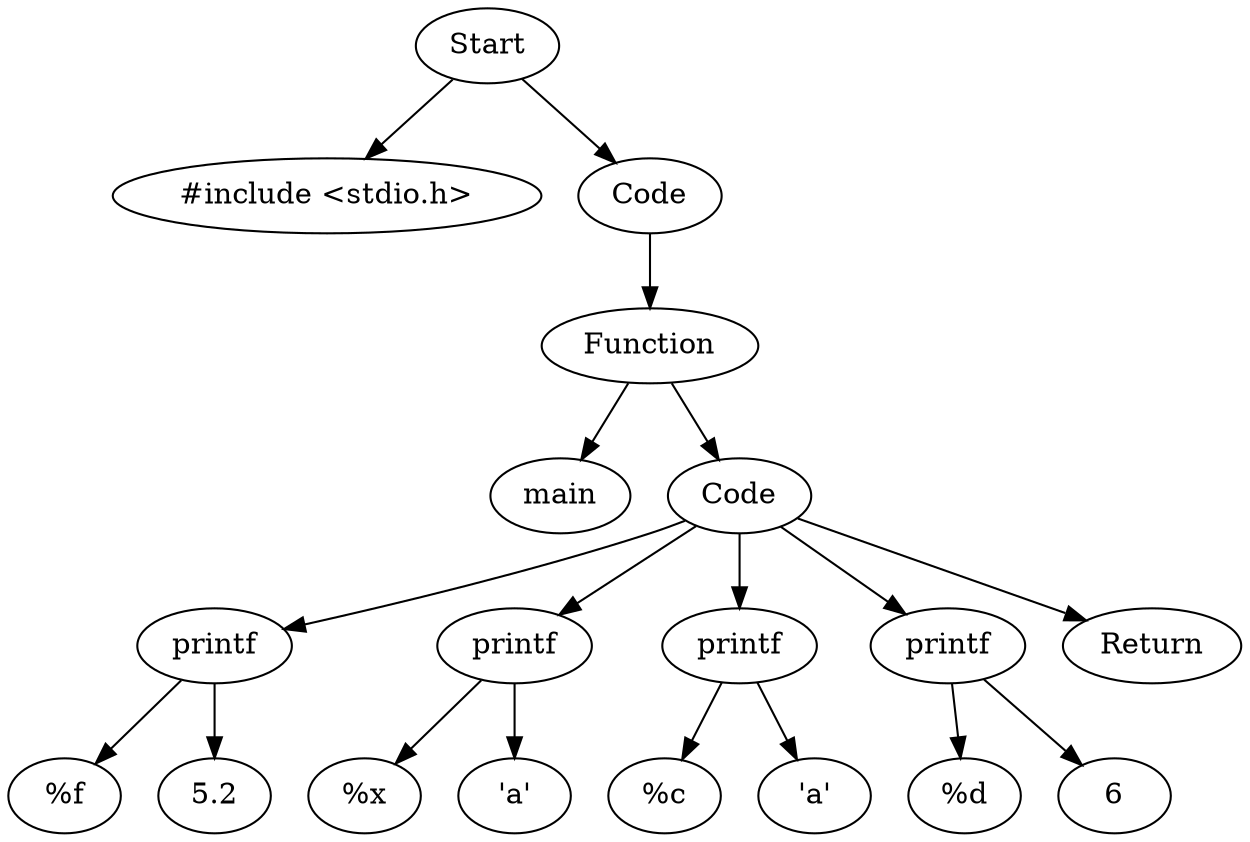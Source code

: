 digraph AST {
  "137867412563680" [label="Start"];
  "137867412563680" -> "137867412559792";
  "137867412563680" -> "137867412564544";
  "137867412559792" [label="#include <stdio.h>"];
  "137867412564544" [label="Code"];
  "137867412564544" -> "137867412558640";
  "137867412558640" [label="Function"];
  "137867412558640" -> "137867412559984";
  "137867412558640" -> "137867412554848";
  "137867412559984" [label="main"];
  "137867412554848" [label="Code"];
  "137867412554848" -> "137867412559840";
  "137867412554848" -> "137867412554272";
  "137867412554848" -> "137867412567184";
  "137867412554848" -> "137867412553936";
  "137867412554848" -> "137867414932112";
  "137867412559840" [label="printf"];
  "137867412559840" -> "137867414937776";
  "137867412559840" -> "137867412560512";
  "137867414937776" [label="%f"];
  "137867412560512" [label="5.2"];
  "137867412554272" [label="printf"];
  "137867412554272" -> "137867414941760";
  "137867412554272" -> "137867412556576";
  "137867414941760" [label="%x"];
  "137867412556576" [label="'a'"];
  "137867412567184" [label="printf"];
  "137867412567184" -> "137867414930096";
  "137867412567184" -> "137867412561184";
  "137867414930096" [label="%c"];
  "137867412561184" [label="'a'"];
  "137867412553936" [label="printf"];
  "137867412553936" -> "137867414940800";
  "137867412553936" -> "137867414943536";
  "137867414940800" [label="%d"];
  "137867414943536" [label="6"];
  "137867414932112" [label="Return"];
}
